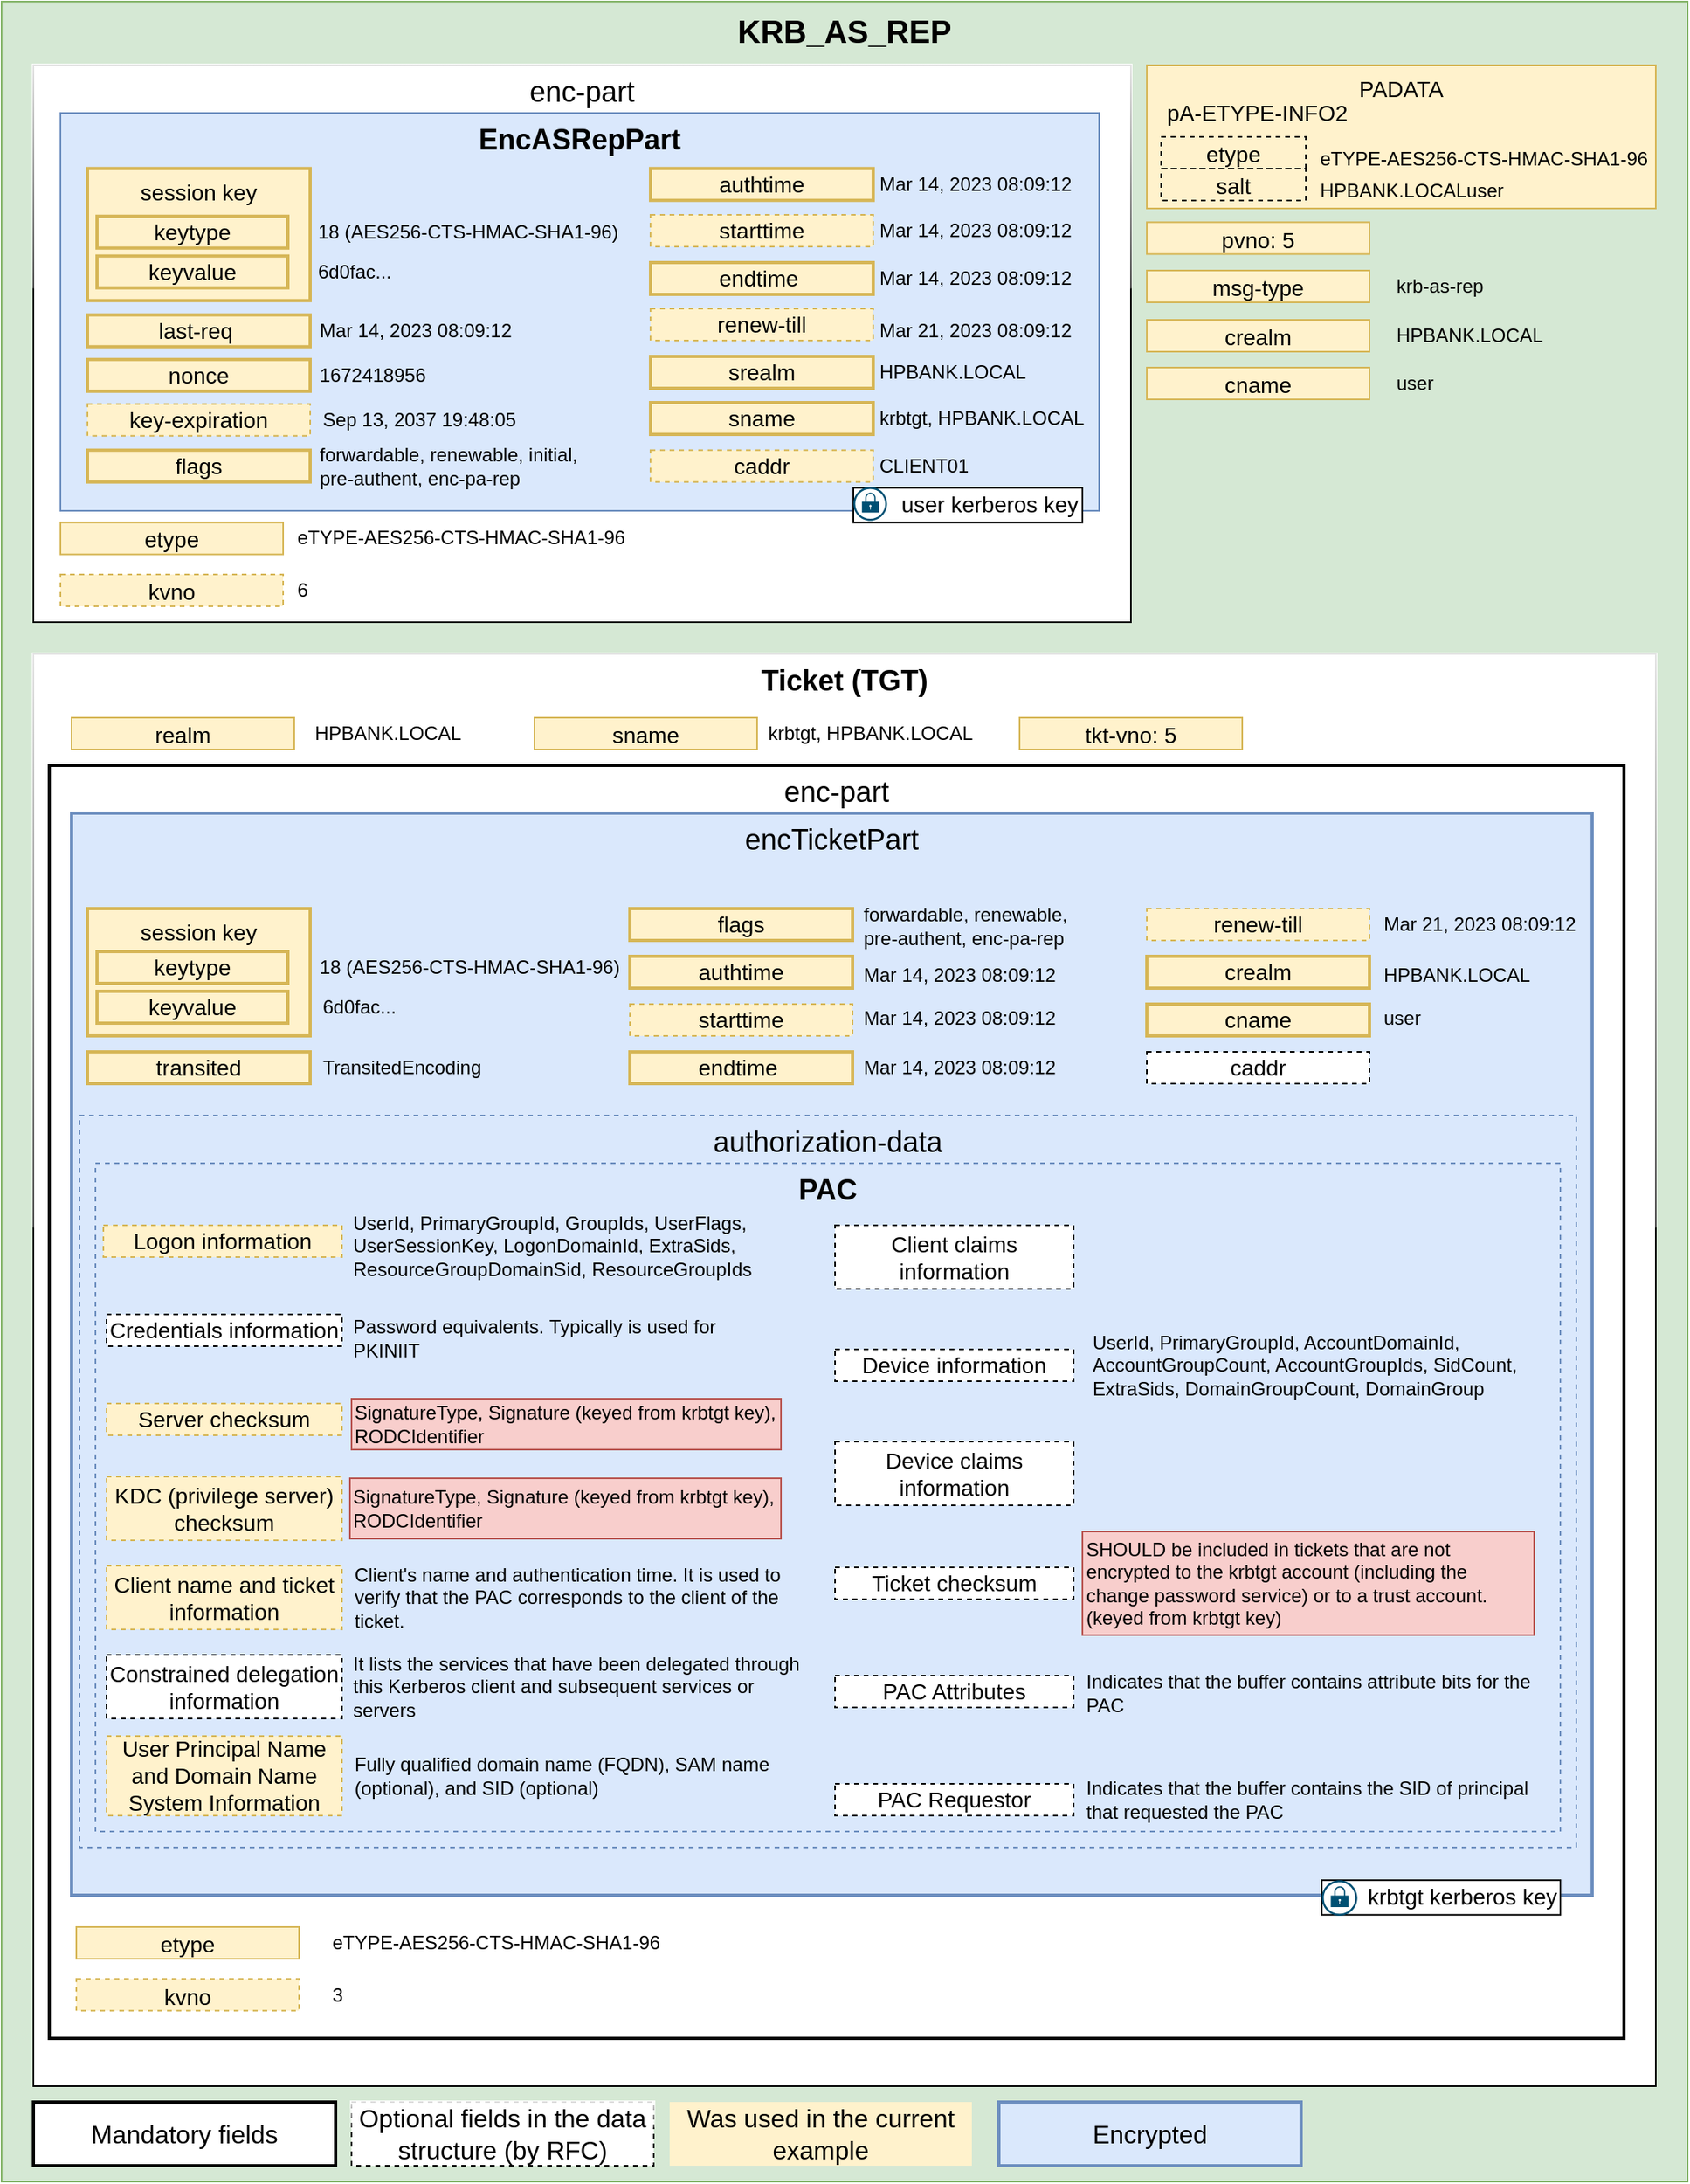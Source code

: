 <mxfile version="20.8.16" type="device"><diagram id="N02soGrRtOyZanOMdubN" name="Страница 1"><mxGraphModel dx="589" dy="818" grid="1" gridSize="10" guides="1" tooltips="1" connect="1" arrows="1" fold="1" page="1" pageScale="1" pageWidth="827" pageHeight="1169" math="0" shadow="0"><root><mxCell id="0"/><mxCell id="1" parent="0"/><mxCell id="UJhH1GYRB9HhaGVN5orc-39" value="df" style="rounded=0;whiteSpace=wrap;html=1;glass=1;labelBackgroundColor=none;strokeColor=default;strokeWidth=1;fontSize=18;fontColor=default;fillColor=default;" parent="1" vertex="1"><mxGeometry x="840" y="550" width="600" height="60" as="geometry"/></mxCell><mxCell id="UJhH1GYRB9HhaGVN5orc-40" value="&lt;b&gt;&lt;font style=&quot;font-size: 20px;&quot;&gt;KRB_AS_REP&lt;/font&gt;&lt;/b&gt;" style="rounded=0;whiteSpace=wrap;html=1;shadow=0;fontSize=14;fillColor=#d5e8d4;strokeColor=#82b366;verticalAlign=top;movable=1;resizable=1;rotatable=1;deletable=1;editable=1;connectable=1;" parent="1" vertex="1"><mxGeometry x="840" y="40" width="1060" height="1370" as="geometry"/></mxCell><mxCell id="UJhH1GYRB9HhaGVN5orc-41" value="&lt;b style=&quot;font-size: 18px;&quot;&gt;&lt;font style=&quot;font-size: 18px;&quot;&gt;Ticket (TGT)&lt;/font&gt;&lt;/b&gt;" style="rounded=0;whiteSpace=wrap;html=1;fontSize=18;verticalAlign=top;glass=1;" parent="1" vertex="1"><mxGeometry x="860" y="450" width="1020" height="900" as="geometry"/></mxCell><mxCell id="UJhH1GYRB9HhaGVN5orc-42" value="&lt;span style=&quot;color: rgb(0, 0, 0); font-family: Helvetica; font-size: 14px; font-style: normal; font-variant-ligatures: normal; font-variant-caps: normal; font-weight: 400; letter-spacing: normal; orphans: 2; text-indent: 0px; text-transform: none; widows: 2; word-spacing: 0px; -webkit-text-stroke-width: 0px; text-decoration-thickness: initial; text-decoration-style: initial; text-decoration-color: initial; float: none; display: inline !important;&quot;&gt;realm&lt;/span&gt;" style="text;whiteSpace=wrap;html=1;fontSize=16;align=center;verticalAlign=middle;strokeColor=#d6b656;fillColor=#fff2cc;labelBackgroundColor=none;" parent="1" vertex="1"><mxGeometry x="884" y="490" width="140" height="20" as="geometry"/></mxCell><mxCell id="UJhH1GYRB9HhaGVN5orc-43" value="&lt;span style=&quot;font-family: Helvetica; font-size: 14px; font-style: normal; font-variant-ligatures: normal; font-variant-caps: normal; font-weight: 400; letter-spacing: normal; orphans: 2; text-indent: 0px; text-transform: none; widows: 2; word-spacing: 0px; -webkit-text-stroke-width: 0px; text-decoration-thickness: initial; text-decoration-style: initial; text-decoration-color: initial; float: none; display: inline !important;&quot;&gt;sname&lt;/span&gt;" style="text;whiteSpace=wrap;html=1;fontSize=16;align=center;verticalAlign=middle;strokeColor=#d6b656;fillColor=#fff2cc;fontColor=default;labelBackgroundColor=none;" parent="1" vertex="1"><mxGeometry x="1175" y="490" width="140" height="20" as="geometry"/></mxCell><mxCell id="UJhH1GYRB9HhaGVN5orc-44" value="Mandatory fields" style="rounded=0;whiteSpace=wrap;html=1;strokeColor=default;fontSize=16;strokeWidth=2;" parent="1" vertex="1"><mxGeometry x="860" y="1360" width="190" height="40" as="geometry"/></mxCell><mxCell id="UJhH1GYRB9HhaGVN5orc-45" value="krbtgt, HPBANK.LOCAL" style="text;html=1;strokeColor=none;fillColor=none;align=left;verticalAlign=middle;whiteSpace=wrap;rounded=0;fontSize=12;" parent="1" vertex="1"><mxGeometry x="1320" y="490" width="160" height="20" as="geometry"/></mxCell><mxCell id="UJhH1GYRB9HhaGVN5orc-46" value="HPBANK.LOCAL" style="text;html=1;strokeColor=none;fillColor=none;align=left;verticalAlign=middle;whiteSpace=wrap;rounded=0;fontSize=12;" parent="1" vertex="1"><mxGeometry x="1035" y="490.002" width="140" height="20" as="geometry"/></mxCell><mxCell id="UJhH1GYRB9HhaGVN5orc-47" value="Optional fields in the data structure (by RFC)" style="rounded=0;whiteSpace=wrap;html=1;strokeColor=default;fontSize=16;strokeWidth=1;dashed=1;fontStyle=0;glass=1;" parent="1" vertex="1"><mxGeometry x="1060" y="1360" width="190" height="40" as="geometry"/></mxCell><mxCell id="UJhH1GYRB9HhaGVN5orc-48" value="Was used in the current example" style="rounded=0;whiteSpace=wrap;html=1;strokeColor=none;fontSize=16;strokeWidth=2;fillColor=#fff2cc;" parent="1" vertex="1"><mxGeometry x="1260" y="1360" width="190" height="40" as="geometry"/></mxCell><mxCell id="UJhH1GYRB9HhaGVN5orc-49" value="Encrypted" style="rounded=0;whiteSpace=wrap;html=1;strokeColor=#6c8ebf;fontSize=16;strokeWidth=2;fillColor=#dae8fc;" parent="1" vertex="1"><mxGeometry x="1467.01" y="1360" width="190" height="40" as="geometry"/></mxCell><mxCell id="UJhH1GYRB9HhaGVN5orc-50" value="enc-part" style="rounded=0;whiteSpace=wrap;html=1;glass=0;labelBackgroundColor=none;strokeColor=default;strokeWidth=2;fontSize=18;fontColor=default;fillColor=default;verticalAlign=top;shadow=0;" parent="1" vertex="1"><mxGeometry x="870" y="520" width="990" height="800" as="geometry"/></mxCell><mxCell id="UJhH1GYRB9HhaGVN5orc-102" value="&lt;span style=&quot;color: rgb(0, 0, 0); font-family: Helvetica; font-size: 14px; font-style: normal; font-variant-ligatures: normal; font-variant-caps: normal; font-weight: 400; letter-spacing: normal; orphans: 2; text-indent: 0px; text-transform: none; widows: 2; word-spacing: 0px; -webkit-text-stroke-width: 0px; text-decoration-thickness: initial; text-decoration-style: initial; text-decoration-color: initial; float: none; display: inline !important;&quot;&gt;etype&lt;/span&gt;" style="text;whiteSpace=wrap;html=1;fontSize=16;align=center;verticalAlign=middle;fillColor=#fff2cc;strokeColor=#d6b656;labelBackgroundColor=none;" parent="1" vertex="1"><mxGeometry x="887" y="1250" width="140" height="20" as="geometry"/></mxCell><mxCell id="UJhH1GYRB9HhaGVN5orc-103" value="&lt;span style=&quot;color: rgb(0, 0, 0); font-family: Helvetica; font-size: 14px; font-style: normal; font-variant-ligatures: normal; font-variant-caps: normal; font-weight: 400; letter-spacing: normal; orphans: 2; text-indent: 0px; text-transform: none; widows: 2; word-spacing: 0px; -webkit-text-stroke-width: 0px; text-decoration-thickness: initial; text-decoration-style: initial; text-decoration-color: initial; float: none; display: inline !important;&quot;&gt;kvno&lt;/span&gt;" style="text;whiteSpace=wrap;html=1;fontSize=16;align=center;verticalAlign=middle;fillColor=#fff2cc;strokeColor=#d6b656;labelBackgroundColor=none;dashed=1;" parent="1" vertex="1"><mxGeometry x="887" y="1282.64" width="140" height="20" as="geometry"/></mxCell><mxCell id="UJhH1GYRB9HhaGVN5orc-104" value="3" style="text;html=1;strokeColor=none;fillColor=none;align=left;verticalAlign=middle;whiteSpace=wrap;rounded=0;fontSize=12;" parent="1" vertex="1"><mxGeometry x="1045.66" y="1282.64" width="24.34" height="20" as="geometry"/></mxCell><mxCell id="UJhH1GYRB9HhaGVN5orc-105" value="eTYPE-AES256-CTS-HMAC-SHA1-96" style="text;html=1;strokeColor=none;fillColor=none;align=left;verticalAlign=middle;whiteSpace=wrap;rounded=0;fontSize=12;" parent="1" vertex="1"><mxGeometry x="1045.66" y="1250" width="214.34" height="20" as="geometry"/></mxCell><mxCell id="UJhH1GYRB9HhaGVN5orc-107" value="enc-part" style="rounded=0;whiteSpace=wrap;html=1;glass=1;labelBackgroundColor=none;strokeColor=default;strokeWidth=1;fontSize=18;fontColor=default;fillColor=default;verticalAlign=top;horizontal=1;" parent="1" vertex="1"><mxGeometry x="860" y="80" width="690" height="350" as="geometry"/></mxCell><mxCell id="UJhH1GYRB9HhaGVN5orc-115" value="EncASRepPart" style="rounded=0;whiteSpace=wrap;html=1;fontSize=18;verticalAlign=top;fontStyle=1;fillColor=#dae8fc;strokeColor=#6c8ebf;" parent="1" vertex="1"><mxGeometry x="877" y="110" width="653" height="250" as="geometry"/></mxCell><mxCell id="UJhH1GYRB9HhaGVN5orc-116" value="session key" style="rounded=0;whiteSpace=wrap;html=1;fontSize=14;strokeWidth=2;fillColor=#fff2cc;strokeColor=#d6b656;verticalAlign=top;" parent="1" vertex="1"><mxGeometry x="894" y="144.89" width="140" height="83" as="geometry"/></mxCell><mxCell id="UJhH1GYRB9HhaGVN5orc-117" value="&lt;font style=&quot;font-size: 14px;&quot;&gt;last-req&amp;nbsp;&lt;/font&gt;" style="rounded=0;whiteSpace=wrap;html=1;fontSize=14;strokeWidth=2;fillColor=#fff2cc;strokeColor=#d6b656;" parent="1" vertex="1"><mxGeometry x="894.001" y="236.89" width="140" height="20.0" as="geometry"/></mxCell><mxCell id="UJhH1GYRB9HhaGVN5orc-118" value="&lt;font style=&quot;font-size: 14px;&quot;&gt;nonce&lt;/font&gt;" style="rounded=0;whiteSpace=wrap;html=1;fontSize=14;strokeWidth=2;fillColor=#fff2cc;strokeColor=#d6b656;" parent="1" vertex="1"><mxGeometry x="894.001" y="264.89" width="140" height="20.0" as="geometry"/></mxCell><mxCell id="UJhH1GYRB9HhaGVN5orc-119" value="&lt;font style=&quot;font-size: 14px;&quot;&gt;key-expiration&lt;/font&gt;" style="rounded=0;whiteSpace=wrap;html=1;fontSize=14;dashed=1;fillColor=#fff2cc;strokeColor=#d6b656;" parent="1" vertex="1"><mxGeometry x="894.001" y="292.89" width="140" height="20.0" as="geometry"/></mxCell><mxCell id="UJhH1GYRB9HhaGVN5orc-120" value="&lt;font style=&quot;font-size: 14px;&quot;&gt;flags&lt;/font&gt;" style="rounded=0;whiteSpace=wrap;html=1;fontSize=14;strokeWidth=2;fillColor=#fff2cc;strokeColor=#d6b656;" parent="1" vertex="1"><mxGeometry x="894.001" y="321.89" width="140" height="20.0" as="geometry"/></mxCell><mxCell id="UJhH1GYRB9HhaGVN5orc-121" value="&lt;font style=&quot;font-size: 14px;&quot;&gt;authtime&lt;/font&gt;" style="rounded=0;whiteSpace=wrap;html=1;fontSize=14;strokeWidth=2;fillColor=#fff2cc;strokeColor=#d6b656;" parent="1" vertex="1"><mxGeometry x="1247.981" y="144.89" width="140" height="20.0" as="geometry"/></mxCell><mxCell id="UJhH1GYRB9HhaGVN5orc-122" value="&lt;font style=&quot;font-size: 14px;&quot;&gt;starttime&lt;/font&gt;" style="rounded=0;whiteSpace=wrap;html=1;fontSize=14;dashed=1;fillColor=#fff2cc;strokeColor=#d6b656;" parent="1" vertex="1"><mxGeometry x="1247.976" y="174" width="140" height="20.0" as="geometry"/></mxCell><mxCell id="UJhH1GYRB9HhaGVN5orc-123" value="&lt;font style=&quot;font-size: 14px;&quot;&gt;endtime&amp;nbsp;&lt;/font&gt;" style="rounded=0;whiteSpace=wrap;html=1;fontSize=14;strokeWidth=2;fillColor=#fff2cc;strokeColor=#d6b656;" parent="1" vertex="1"><mxGeometry x="1247.98" y="204" width="140" height="20" as="geometry"/></mxCell><mxCell id="UJhH1GYRB9HhaGVN5orc-124" value="&lt;font style=&quot;font-size: 14px;&quot;&gt;renew-till&lt;/font&gt;" style="rounded=0;whiteSpace=wrap;html=1;fontSize=14;strokeWidth=1;dashed=1;fillColor=#fff2cc;strokeColor=#d6b656;" parent="1" vertex="1"><mxGeometry x="1247.976" y="233" width="140" height="20.0" as="geometry"/></mxCell><mxCell id="UJhH1GYRB9HhaGVN5orc-125" value="&lt;font style=&quot;font-size: 14px;&quot;&gt;srealm&lt;/font&gt;" style="rounded=0;whiteSpace=wrap;html=1;fontSize=14;strokeWidth=2;fillColor=#fff2cc;strokeColor=#d6b656;" parent="1" vertex="1"><mxGeometry x="1247.976" y="263" width="140" height="20.0" as="geometry"/></mxCell><mxCell id="UJhH1GYRB9HhaGVN5orc-126" value="&lt;font style=&quot;font-size: 14px;&quot;&gt;sname&lt;/font&gt;" style="rounded=0;whiteSpace=wrap;html=1;fontSize=14;strokeWidth=2;fillColor=#fff2cc;strokeColor=#d6b656;" parent="1" vertex="1"><mxGeometry x="1247.976" y="292" width="140" height="20.0" as="geometry"/></mxCell><mxCell id="UJhH1GYRB9HhaGVN5orc-127" value="&lt;font style=&quot;font-size: 14px;&quot;&gt;caddr&lt;/font&gt;" style="rounded=0;whiteSpace=wrap;html=1;fontSize=14;dashed=1;fillColor=#fff2cc;strokeColor=#d6b656;" parent="1" vertex="1"><mxGeometry x="1247.976" y="321.89" width="140" height="20.0" as="geometry"/></mxCell><mxCell id="UJhH1GYRB9HhaGVN5orc-128" value="18 (AES256-CTS-HMAC-SHA1-96)" style="text;html=1;strokeColor=none;fillColor=none;align=left;verticalAlign=middle;whiteSpace=wrap;rounded=0;fontSize=12;" parent="1" vertex="1"><mxGeometry x="1036.75" y="174.89" width="193.25" height="20" as="geometry"/></mxCell><mxCell id="UJhH1GYRB9HhaGVN5orc-129" value="Mar 14, 2023 08:09:12" style="text;html=1;strokeColor=none;fillColor=none;align=left;verticalAlign=middle;whiteSpace=wrap;rounded=0;fontSize=12;" parent="1" vertex="1"><mxGeometry x="1038.413" y="236.89" width="133.011" height="20.0" as="geometry"/></mxCell><mxCell id="UJhH1GYRB9HhaGVN5orc-130" value="1672418956" style="text;html=1;strokeColor=none;fillColor=none;align=left;verticalAlign=middle;whiteSpace=wrap;rounded=0;fontSize=12;" parent="1" vertex="1"><mxGeometry x="1038.413" y="264.89" width="133.011" height="20.0" as="geometry"/></mxCell><mxCell id="UJhH1GYRB9HhaGVN5orc-131" value="Mar 14, 2023 08:09:12&amp;nbsp;" style="text;html=1;strokeColor=none;fillColor=none;align=left;verticalAlign=middle;whiteSpace=wrap;rounded=0;fontSize=12;" parent="1" vertex="1"><mxGeometry x="1390.493" y="144.89" width="133.011" height="20.0" as="geometry"/></mxCell><mxCell id="UJhH1GYRB9HhaGVN5orc-132" value="Mar 14, 2023 08:09:12&amp;nbsp;" style="text;html=1;strokeColor=none;fillColor=none;align=left;verticalAlign=middle;whiteSpace=wrap;rounded=0;fontSize=12;" parent="1" vertex="1"><mxGeometry x="1390.488" y="174" width="133.011" height="20.0" as="geometry"/></mxCell><mxCell id="UJhH1GYRB9HhaGVN5orc-133" value="Mar 14, 2023 08:09:12&amp;nbsp;" style="text;html=1;strokeColor=none;fillColor=none;align=left;verticalAlign=middle;whiteSpace=wrap;rounded=0;fontSize=12;" parent="1" vertex="1"><mxGeometry x="1390.488" y="204" width="133.011" height="20.0" as="geometry"/></mxCell><mxCell id="UJhH1GYRB9HhaGVN5orc-134" value="Mar 21, 2023 08:09:12&amp;nbsp;" style="text;whiteSpace=wrap;html=1;fontSize=12;" parent="1" vertex="1"><mxGeometry x="1390.488" y="233" width="133.011" height="20.0" as="geometry"/></mxCell><mxCell id="UJhH1GYRB9HhaGVN5orc-135" value="HPBANK.LOCAL" style="text;html=1;strokeColor=none;fillColor=none;align=left;verticalAlign=middle;whiteSpace=wrap;rounded=0;fontSize=12;" parent="1" vertex="1"><mxGeometry x="1390.488" y="263" width="133.011" height="20.0" as="geometry"/></mxCell><mxCell id="UJhH1GYRB9HhaGVN5orc-136" value="" style="group;" parent="1" vertex="1" connectable="0"><mxGeometry x="1405.499" y="344.997" width="114.01" height="22.363" as="geometry"/></mxCell><mxCell id="UJhH1GYRB9HhaGVN5orc-137" value="user kerberos key" style="rounded=0;whiteSpace=wrap;html=1;shadow=0;fontSize=14;align=right;" parent="UJhH1GYRB9HhaGVN5orc-136" vertex="1"><mxGeometry x="-30" y="0.6" width="144.01" height="21.76" as="geometry"/></mxCell><mxCell id="UJhH1GYRB9HhaGVN5orc-139" value="krbtgt, HPBANK.LOCAL" style="text;html=1;strokeColor=none;fillColor=none;align=left;verticalAlign=middle;whiteSpace=wrap;rounded=0;fontSize=12;" parent="1" vertex="1"><mxGeometry x="1390.49" y="292" width="152.51" height="20" as="geometry"/></mxCell><mxCell id="UJhH1GYRB9HhaGVN5orc-140" value="forwardable, renewable, initial, pre-authent, enc-pa-rep" style="text;html=1;strokeColor=none;fillColor=none;align=left;verticalAlign=middle;whiteSpace=wrap;rounded=0;fontSize=12;" parent="1" vertex="1"><mxGeometry x="1038.41" y="310.68" width="174.34" height="42.42" as="geometry"/></mxCell><mxCell id="UJhH1GYRB9HhaGVN5orc-142" value="&lt;span style=&quot;color: rgb(0, 0, 0); font-family: Helvetica; font-size: 14px; font-style: normal; font-variant-ligatures: normal; font-variant-caps: normal; font-weight: 400; letter-spacing: normal; orphans: 2; text-indent: 0px; text-transform: none; widows: 2; word-spacing: 0px; -webkit-text-stroke-width: 0px; text-decoration-thickness: initial; text-decoration-style: initial; text-decoration-color: initial; float: none; display: inline !important;&quot;&gt;etype&lt;/span&gt;" style="text;whiteSpace=wrap;html=1;fontSize=16;align=center;verticalAlign=middle;fillColor=#fff2cc;strokeColor=#d6b656;labelBackgroundColor=none;" parent="1" vertex="1"><mxGeometry x="877" y="367.36" width="140" height="20" as="geometry"/></mxCell><mxCell id="UJhH1GYRB9HhaGVN5orc-143" value="&lt;span style=&quot;color: rgb(0, 0, 0); font-family: Helvetica; font-size: 14px; font-style: normal; font-variant-ligatures: normal; font-variant-caps: normal; font-weight: 400; letter-spacing: normal; orphans: 2; text-indent: 0px; text-transform: none; widows: 2; word-spacing: 0px; -webkit-text-stroke-width: 0px; text-decoration-thickness: initial; text-decoration-style: initial; text-decoration-color: initial; float: none; display: inline !important;&quot;&gt;kvno&lt;/span&gt;" style="text;whiteSpace=wrap;html=1;fontSize=16;align=center;verticalAlign=middle;fillColor=#fff2cc;strokeColor=#d6b656;labelBackgroundColor=none;dashed=1;" parent="1" vertex="1"><mxGeometry x="877" y="400" width="140" height="20" as="geometry"/></mxCell><mxCell id="UJhH1GYRB9HhaGVN5orc-144" value="6" style="text;html=1;strokeColor=none;fillColor=none;align=left;verticalAlign=middle;whiteSpace=wrap;rounded=0;fontSize=12;" parent="1" vertex="1"><mxGeometry x="1024" y="400" width="34.34" height="20" as="geometry"/></mxCell><mxCell id="UJhH1GYRB9HhaGVN5orc-145" value="eTYPE-AES256-CTS-HMAC-SHA1-96" style="text;html=1;strokeColor=none;fillColor=none;align=left;verticalAlign=middle;whiteSpace=wrap;rounded=0;fontSize=12;" parent="1" vertex="1"><mxGeometry x="1024" y="367.36" width="214.34" height="20" as="geometry"/></mxCell><mxCell id="UJhH1GYRB9HhaGVN5orc-146" value="PADATA" style="rounded=0;whiteSpace=wrap;html=1;fontSize=14;verticalAlign=top;fillColor=#fff2cc;strokeColor=#d6b656;" parent="1" vertex="1"><mxGeometry x="1560" y="80" width="320" height="90" as="geometry"/></mxCell><mxCell id="UJhH1GYRB9HhaGVN5orc-147" value="pA-ETYPE-INFO2" style="text;html=1;strokeColor=none;fillColor=none;align=center;verticalAlign=middle;whiteSpace=wrap;rounded=0;shadow=0;fontSize=14;" parent="1" vertex="1"><mxGeometry x="1569" y="95" width="121" height="30" as="geometry"/></mxCell><mxCell id="UJhH1GYRB9HhaGVN5orc-148" value="&lt;span style=&quot;color: rgb(0, 0, 0); font-family: Helvetica; font-size: 14px; font-style: normal; font-variant-ligatures: normal; font-variant-caps: normal; font-weight: 400; letter-spacing: normal; orphans: 2; text-indent: 0px; text-transform: none; widows: 2; word-spacing: 0px; -webkit-text-stroke-width: 0px; text-decoration-thickness: initial; text-decoration-style: initial; text-decoration-color: initial; float: none; display: inline !important;&quot;&gt;etype&lt;/span&gt;" style="text;whiteSpace=wrap;html=1;fontSize=16;strokeColor=default;dashed=1;align=center;verticalAlign=middle;labelBackgroundColor=none;" parent="1" vertex="1"><mxGeometry x="1569" y="125" width="91" height="20" as="geometry"/></mxCell><mxCell id="UJhH1GYRB9HhaGVN5orc-149" value="eTYPE-AES256-CTS-HMAC-SHA1-96" style="text;whiteSpace=wrap;html=1;fontSize=12;" parent="1" vertex="1"><mxGeometry x="1667.01" y="125" width="212" height="25" as="geometry"/></mxCell><mxCell id="UJhH1GYRB9HhaGVN5orc-150" value="&lt;span style=&quot;color: rgb(0, 0, 0); font-family: Helvetica; font-size: 14px; font-style: normal; font-variant-ligatures: normal; font-variant-caps: normal; font-weight: 400; letter-spacing: normal; orphans: 2; text-indent: 0px; text-transform: none; widows: 2; word-spacing: 0px; -webkit-text-stroke-width: 0px; text-decoration-thickness: initial; text-decoration-style: initial; text-decoration-color: initial; float: none; display: inline !important;&quot;&gt;salt&lt;/span&gt;" style="text;whiteSpace=wrap;html=1;fontSize=16;strokeColor=default;dashed=1;align=center;verticalAlign=middle;labelBackgroundColor=none;" parent="1" vertex="1"><mxGeometry x="1569" y="145" width="91" height="20" as="geometry"/></mxCell><mxCell id="UJhH1GYRB9HhaGVN5orc-151" value="HPBANK.LOCALuser" style="text;whiteSpace=wrap;html=1;fontSize=12;" parent="1" vertex="1"><mxGeometry x="1667.01" y="145" width="212" height="25" as="geometry"/></mxCell><mxCell id="UJhH1GYRB9HhaGVN5orc-152" value="&lt;span style=&quot;color: rgb(0, 0, 0); font-family: Helvetica; font-size: 14px; font-style: normal; font-variant-ligatures: normal; font-variant-caps: normal; font-weight: 400; letter-spacing: normal; orphans: 2; text-indent: 0px; text-transform: none; widows: 2; word-spacing: 0px; -webkit-text-stroke-width: 0px; text-decoration-thickness: initial; text-decoration-style: initial; text-decoration-color: initial; float: none; display: inline !important;&quot;&gt;crealm&lt;/span&gt;" style="text;whiteSpace=wrap;html=1;fontSize=16;align=center;verticalAlign=middle;fillColor=#fff2cc;strokeColor=#d6b656;labelBackgroundColor=none;" parent="1" vertex="1"><mxGeometry x="1560" y="240" width="140" height="20" as="geometry"/></mxCell><mxCell id="UJhH1GYRB9HhaGVN5orc-153" value="&lt;span style=&quot;color: rgb(0, 0, 0); font-family: Helvetica; font-size: 14px; font-style: normal; font-variant-ligatures: normal; font-variant-caps: normal; font-weight: 400; letter-spacing: normal; orphans: 2; text-indent: 0px; text-transform: none; widows: 2; word-spacing: 0px; -webkit-text-stroke-width: 0px; text-decoration-thickness: initial; text-decoration-style: initial; text-decoration-color: initial; float: none; display: inline !important;&quot;&gt;pvno: 5&lt;/span&gt;" style="text;whiteSpace=wrap;html=1;fontSize=16;align=center;verticalAlign=middle;fillColor=#fff2cc;strokeColor=#d6b656;labelBackgroundColor=none;" parent="1" vertex="1"><mxGeometry x="1560" y="178.68" width="140" height="20" as="geometry"/></mxCell><mxCell id="UJhH1GYRB9HhaGVN5orc-154" value="&lt;span style=&quot;color: rgb(0, 0, 0); font-family: Helvetica; font-size: 14px; font-style: normal; font-variant-ligatures: normal; font-variant-caps: normal; font-weight: 400; letter-spacing: normal; orphans: 2; text-indent: 0px; text-transform: none; widows: 2; word-spacing: 0px; -webkit-text-stroke-width: 0px; text-decoration-thickness: initial; text-decoration-style: initial; text-decoration-color: initial; float: none; display: inline !important;&quot;&gt;msg-type&lt;/span&gt;" style="text;whiteSpace=wrap;html=1;fontSize=16;align=center;verticalAlign=middle;fillColor=#fff2cc;strokeColor=#d6b656;labelBackgroundColor=none;" parent="1" vertex="1"><mxGeometry x="1560" y="209" width="140" height="20" as="geometry"/></mxCell><mxCell id="UJhH1GYRB9HhaGVN5orc-155" value="&lt;span style=&quot;color: rgb(0, 0, 0); font-family: Helvetica; font-size: 14px; font-style: normal; font-variant-ligatures: normal; font-variant-caps: normal; font-weight: 400; letter-spacing: normal; orphans: 2; text-indent: 0px; text-transform: none; widows: 2; word-spacing: 0px; -webkit-text-stroke-width: 0px; text-decoration-thickness: initial; text-decoration-style: initial; text-decoration-color: initial; float: none; display: inline !important;&quot;&gt;cname&lt;/span&gt;" style="text;whiteSpace=wrap;html=1;fontSize=16;align=center;verticalAlign=middle;fillColor=#fff2cc;strokeColor=#d6b656;labelBackgroundColor=none;" parent="1" vertex="1"><mxGeometry x="1560" y="270" width="140" height="20" as="geometry"/></mxCell><mxCell id="UJhH1GYRB9HhaGVN5orc-156" value="krb-as-rep" style="text;html=1;strokeColor=none;fillColor=none;align=left;verticalAlign=middle;whiteSpace=wrap;rounded=0;fontSize=12;" parent="1" vertex="1"><mxGeometry x="1715.49" y="209" width="73.01" height="20" as="geometry"/></mxCell><mxCell id="UJhH1GYRB9HhaGVN5orc-157" value="HPBANK.LOCAL" style="text;html=1;strokeColor=none;fillColor=none;align=left;verticalAlign=middle;whiteSpace=wrap;rounded=0;fontSize=12;" parent="1" vertex="1"><mxGeometry x="1715.49" y="240" width="83.01" height="20" as="geometry"/></mxCell><mxCell id="UJhH1GYRB9HhaGVN5orc-158" value="user" style="text;html=1;strokeColor=none;fillColor=none;align=left;verticalAlign=middle;whiteSpace=wrap;rounded=0;fontSize=12;" parent="1" vertex="1"><mxGeometry x="1715.49" y="270" width="43.01" height="20" as="geometry"/></mxCell><mxCell id="UJhH1GYRB9HhaGVN5orc-159" value="Sep 13, 2037 19:48:05" style="text;html=1;strokeColor=none;fillColor=none;align=left;verticalAlign=middle;whiteSpace=wrap;rounded=0;fontSize=12;" parent="1" vertex="1"><mxGeometry x="1039.753" y="292.89" width="133.011" height="20.0" as="geometry"/></mxCell><mxCell id="UJhH1GYRB9HhaGVN5orc-160" value="CLIENT01" style="text;html=1;strokeColor=none;fillColor=none;align=left;verticalAlign=middle;whiteSpace=wrap;rounded=0;fontSize=12;" parent="1" vertex="1"><mxGeometry x="1390.49" y="321.89" width="152.51" height="20" as="geometry"/></mxCell><mxCell id="UJhH1GYRB9HhaGVN5orc-161" value="&lt;span style=&quot;font-family: Helvetica; font-size: 14px; font-style: normal; font-variant-ligatures: normal; font-variant-caps: normal; font-weight: 400; letter-spacing: normal; orphans: 2; text-indent: 0px; text-transform: none; widows: 2; word-spacing: 0px; -webkit-text-stroke-width: 0px; text-decoration-thickness: initial; text-decoration-style: initial; text-decoration-color: initial; float: none; display: inline !important;&quot;&gt;tkt-vno: 5&lt;/span&gt;" style="text;whiteSpace=wrap;html=1;fontSize=16;align=center;verticalAlign=middle;strokeColor=#d6b656;fillColor=#fff2cc;fontColor=default;labelBackgroundColor=none;" parent="1" vertex="1"><mxGeometry x="1480" y="490" width="140" height="20" as="geometry"/></mxCell><mxCell id="UJhH1GYRB9HhaGVN5orc-52" value="encTicketPart" style="rounded=0;whiteSpace=wrap;html=1;strokeWidth=2;fontSize=18;movable=1;resizable=1;rotatable=1;deletable=1;editable=1;connectable=1;fillColor=#dae8fc;strokeColor=#6c8ebf;verticalAlign=top;" parent="1" vertex="1"><mxGeometry x="884" y="550" width="956" height="680" as="geometry"/></mxCell><mxCell id="UJhH1GYRB9HhaGVN5orc-54" value="&lt;font style=&quot;font-size: 14px;&quot;&gt;crealm&lt;/font&gt;" style="rounded=0;whiteSpace=wrap;html=1;fontSize=14;strokeWidth=2;fillColor=#fff2cc;strokeColor=#d6b656;" parent="1" vertex="1"><mxGeometry x="1560" y="640.01" width="140" height="20" as="geometry"/></mxCell><mxCell id="UJhH1GYRB9HhaGVN5orc-55" value="&lt;font style=&quot;font-size: 14px;&quot;&gt;cname&lt;/font&gt;" style="rounded=0;whiteSpace=wrap;html=1;fontSize=14;strokeWidth=2;fillColor=#fff2cc;strokeColor=#d6b656;" parent="1" vertex="1"><mxGeometry x="1560" y="670.01" width="140" height="20" as="geometry"/></mxCell><mxCell id="UJhH1GYRB9HhaGVN5orc-56" value="&lt;font style=&quot;font-size: 14px;&quot;&gt;transited&lt;/font&gt;" style="rounded=0;whiteSpace=wrap;html=1;fontSize=14;strokeWidth=2;fillColor=#fff2cc;strokeColor=#d6b656;" parent="1" vertex="1"><mxGeometry x="894" y="699.98" width="140" height="20" as="geometry"/></mxCell><mxCell id="UJhH1GYRB9HhaGVN5orc-57" value="&lt;font style=&quot;font-size: 14px;&quot;&gt;flags&lt;/font&gt;" style="rounded=0;whiteSpace=wrap;html=1;fontSize=14;strokeWidth=2;fillColor=#fff2cc;strokeColor=#d6b656;" parent="1" vertex="1"><mxGeometry x="1235" y="609.99" width="140" height="20" as="geometry"/></mxCell><mxCell id="UJhH1GYRB9HhaGVN5orc-58" value="&lt;font style=&quot;font-size: 14px;&quot;&gt;authtime&lt;/font&gt;" style="rounded=0;whiteSpace=wrap;html=1;fontSize=14;strokeWidth=2;fillColor=#fff2cc;strokeColor=#d6b656;" parent="1" vertex="1"><mxGeometry x="1235" y="640" width="140" height="20" as="geometry"/></mxCell><mxCell id="UJhH1GYRB9HhaGVN5orc-59" value="&lt;font style=&quot;font-size: 14px;&quot;&gt;starttime&lt;/font&gt;" style="rounded=0;whiteSpace=wrap;html=1;fontSize=14;dashed=1;fillColor=#fff2cc;strokeColor=#d6b656;" parent="1" vertex="1"><mxGeometry x="1235" y="670" width="140" height="20" as="geometry"/></mxCell><mxCell id="UJhH1GYRB9HhaGVN5orc-60" value="&lt;font style=&quot;font-size: 14px;&quot;&gt;endtime&amp;nbsp;&lt;/font&gt;" style="rounded=0;whiteSpace=wrap;html=1;fontSize=14;strokeWidth=2;fillColor=#fff2cc;strokeColor=#d6b656;" parent="1" vertex="1"><mxGeometry x="1235" y="699.992" width="140" height="20" as="geometry"/></mxCell><mxCell id="UJhH1GYRB9HhaGVN5orc-61" value="&lt;font style=&quot;font-size: 14px;&quot;&gt;renew-till&lt;/font&gt;" style="rounded=0;whiteSpace=wrap;html=1;fontSize=14;strokeWidth=1;dashed=1;fillColor=#fff2cc;strokeColor=#d6b656;" parent="1" vertex="1"><mxGeometry x="1560" y="609.99" width="140" height="20" as="geometry"/></mxCell><mxCell id="UJhH1GYRB9HhaGVN5orc-62" value="&lt;font style=&quot;font-size: 14px;&quot;&gt;caddr&lt;/font&gt;" style="rounded=0;whiteSpace=wrap;html=1;fontSize=14;dashed=1;" parent="1" vertex="1"><mxGeometry x="1560" y="700.011" width="140" height="20" as="geometry"/></mxCell><mxCell id="UJhH1GYRB9HhaGVN5orc-64" value="HPBANK.LOCAL" style="text;html=1;strokeColor=none;fillColor=none;align=left;verticalAlign=middle;whiteSpace=wrap;rounded=0;fontSize=12;" parent="1" vertex="1"><mxGeometry x="1707" y="642.0" width="104.5" height="20" as="geometry"/></mxCell><mxCell id="UJhH1GYRB9HhaGVN5orc-65" value="forwardable, renewable, pre-authent, enc-pa-rep" style="text;html=1;strokeColor=none;fillColor=none;align=left;verticalAlign=middle;whiteSpace=wrap;rounded=0;fontSize=12;" parent="1" vertex="1"><mxGeometry x="1380" y="599.57" width="140" height="42.42" as="geometry"/></mxCell><mxCell id="UJhH1GYRB9HhaGVN5orc-66" value="TransitedEncoding" style="text;html=1;strokeColor=none;fillColor=none;align=left;verticalAlign=middle;whiteSpace=wrap;rounded=0;fontSize=12;" parent="1" vertex="1"><mxGeometry x="1040" y="699.996" width="140" height="20" as="geometry"/></mxCell><mxCell id="UJhH1GYRB9HhaGVN5orc-67" value="user" style="text;html=1;strokeColor=none;fillColor=none;align=left;verticalAlign=middle;whiteSpace=wrap;rounded=0;fontSize=12;" parent="1" vertex="1"><mxGeometry x="1707" y="668.8" width="44.5" height="20" as="geometry"/></mxCell><mxCell id="UJhH1GYRB9HhaGVN5orc-68" value="" style="group" parent="1" vertex="1" connectable="0"><mxGeometry x="1700" y="1219.997" width="120" height="22.363" as="geometry"/></mxCell><mxCell id="UJhH1GYRB9HhaGVN5orc-69" value="krbtgt kerberos key" style="rounded=0;whiteSpace=wrap;html=1;shadow=0;fontSize=14;align=right;" parent="UJhH1GYRB9HhaGVN5orc-68" vertex="1"><mxGeometry x="-30" y="0.6" width="150" height="21.76" as="geometry"/></mxCell><mxCell id="UJhH1GYRB9HhaGVN5orc-71" value="&lt;font style=&quot;font-size: 18px;&quot;&gt;authorization-data&lt;/font&gt;" style="rounded=0;whiteSpace=wrap;html=1;strokeColor=#6c8ebf;dashed=1;fillColor=#dae8fc;verticalAlign=top;" parent="1" vertex="1"><mxGeometry x="889" y="740" width="941" height="460" as="geometry"/></mxCell><mxCell id="UJhH1GYRB9HhaGVN5orc-72" value="&lt;font style=&quot;font-size: 18px;&quot;&gt;&lt;b&gt;PAC&lt;/b&gt;&lt;/font&gt;" style="rounded=0;whiteSpace=wrap;html=1;dashed=1;strokeColor=#6c8ebf;fillColor=#dae8fc;verticalAlign=top;" parent="1" vertex="1"><mxGeometry x="899" y="770" width="921" height="420" as="geometry"/></mxCell><mxCell id="UJhH1GYRB9HhaGVN5orc-73" value="&lt;font style=&quot;font-size: 14px;&quot;&gt;Logon information&lt;/font&gt;" style="rounded=0;whiteSpace=wrap;html=1;fontSize=14;strokeWidth=1;dashed=1;labelBackgroundColor=none;fillColor=#fff2cc;strokeColor=#d6b656;" parent="1" vertex="1"><mxGeometry x="904" y="809.0" width="150" height="20" as="geometry"/></mxCell><mxCell id="UJhH1GYRB9HhaGVN5orc-74" value="UserId, PrimaryGroupId, GroupIds, UserFlags, UserSessionKey, LogonDomainId, ExtraSids, ResourceGroupDomainSid, ResourceGroupIds" style="text;whiteSpace=wrap;html=1;" parent="1" vertex="1"><mxGeometry x="1059" y="794" width="265" height="50" as="geometry"/></mxCell><mxCell id="UJhH1GYRB9HhaGVN5orc-75" value="&lt;font style=&quot;font-size: 14px;&quot;&gt;Credentials information&lt;/font&gt;" style="rounded=0;whiteSpace=wrap;html=1;fontSize=14;strokeWidth=1;dashed=1;" parent="1" vertex="1"><mxGeometry x="906" y="865" width="148" height="20" as="geometry"/></mxCell><mxCell id="UJhH1GYRB9HhaGVN5orc-76" value="&lt;span style=&quot;border-color: var(--border-color); color: rgb(0, 0, 0); font-family: Helvetica; font-size: 12px; font-style: normal; font-variant-ligatures: normal; font-variant-caps: normal; letter-spacing: normal; orphans: 2; text-align: left; text-indent: 0px; text-transform: none; widows: 2; word-spacing: 0px; -webkit-text-stroke-width: 0px; text-decoration-thickness: initial; text-decoration-style: initial; text-decoration-color: initial;&quot;&gt;P&lt;/span&gt;&lt;span style=&quot;color: rgb(0, 0, 0); font-family: Helvetica; font-size: 12px; font-style: normal; font-variant-ligatures: normal; font-variant-caps: normal; letter-spacing: normal; orphans: 2; text-align: left; text-indent: 0px; text-transform: none; widows: 2; word-spacing: 0px; -webkit-text-stroke-width: 0px; text-decoration-thickness: initial; text-decoration-style: initial; text-decoration-color: initial; float: none; display: inline !important;&quot;&gt;assword equivalents.&amp;nbsp;Typically is used for PKINIIT&lt;/span&gt;" style="text;whiteSpace=wrap;html=1;verticalAlign=middle;labelBackgroundColor=none;" parent="1" vertex="1"><mxGeometry x="1059" y="861" width="271" height="37" as="geometry"/></mxCell><mxCell id="UJhH1GYRB9HhaGVN5orc-77" value="&lt;font style=&quot;font-size: 14px;&quot;&gt;Server checksum&lt;/font&gt;" style="rounded=0;whiteSpace=wrap;html=1;fontSize=14;strokeWidth=1;dashed=1;fillColor=#fff2cc;strokeColor=#d6b656;" parent="1" vertex="1"><mxGeometry x="906" y="921" width="148" height="20" as="geometry"/></mxCell><mxCell id="UJhH1GYRB9HhaGVN5orc-78" value="&lt;p data-pm-slice=&quot;1 1 [&amp;quot;table&amp;quot;,{},&amp;quot;tr&amp;quot;,{},&amp;quot;td&amp;quot;,{&amp;quot;colspan&amp;quot;:1,&amp;quot;rowspan&amp;quot;:1,&amp;quot;alignment&amp;quot;:&amp;quot;&amp;quot;}]&quot;&gt;SignatureType, Signature (keyed from krbtgt key), RODCIdentifier&lt;/p&gt;" style="text;whiteSpace=wrap;html=1;align=left;verticalAlign=middle;fillColor=#f8cecc;strokeColor=#b85450;" parent="1" vertex="1"><mxGeometry x="1060" y="918" width="270" height="32" as="geometry"/></mxCell><mxCell id="UJhH1GYRB9HhaGVN5orc-79" value="&lt;font style=&quot;font-size: 14px;&quot;&gt;KDC (privilege server) checksum&lt;/font&gt;" style="rounded=0;whiteSpace=wrap;html=1;fontSize=14;strokeWidth=1;dashed=1;fillColor=#fff2cc;strokeColor=#d6b656;" parent="1" vertex="1"><mxGeometry x="906" y="967" width="148" height="40" as="geometry"/></mxCell><mxCell id="UJhH1GYRB9HhaGVN5orc-80" value="&lt;font style=&quot;font-size: 14px;&quot;&gt;Client name and ticket information&lt;/font&gt;" style="rounded=0;whiteSpace=wrap;html=1;fontSize=14;strokeWidth=1;dashed=1;fillColor=#fff2cc;strokeColor=#d6b656;" parent="1" vertex="1"><mxGeometry x="906" y="1023" width="148" height="40" as="geometry"/></mxCell><mxCell id="UJhH1GYRB9HhaGVN5orc-81" value="&lt;p data-pm-slice=&quot;1 1 [&amp;quot;table&amp;quot;,{},&amp;quot;tr&amp;quot;,{},&amp;quot;td&amp;quot;,{&amp;quot;colspan&amp;quot;:1,&amp;quot;rowspan&amp;quot;:1,&amp;quot;alignment&amp;quot;:&amp;quot;&amp;quot;}]&quot;&gt;SignatureType, Signature (keyed from krbtgt key), RODCIdentifier&lt;/p&gt;" style="text;whiteSpace=wrap;html=1;align=left;verticalAlign=middle;fillColor=#f8cecc;strokeColor=#b85450;" parent="1" vertex="1"><mxGeometry x="1059" y="968" width="271" height="38" as="geometry"/></mxCell><mxCell id="UJhH1GYRB9HhaGVN5orc-82" value="&lt;font style=&quot;font-size: 14px;&quot;&gt;Constrained delegation information&lt;/font&gt;" style="rounded=0;whiteSpace=wrap;html=1;fontSize=14;strokeWidth=1;dashed=1;" parent="1" vertex="1"><mxGeometry x="906" y="1079" width="148" height="40" as="geometry"/></mxCell><mxCell id="UJhH1GYRB9HhaGVN5orc-83" value="&lt;font style=&quot;font-size: 14px;&quot;&gt;User Principal Name and Domain Name System Information&lt;/font&gt;" style="rounded=0;whiteSpace=wrap;html=1;fontSize=14;strokeWidth=1;dashed=1;fillColor=#fff2cc;strokeColor=#d6b656;" parent="1" vertex="1"><mxGeometry x="906" y="1130" width="148" height="50" as="geometry"/></mxCell><mxCell id="UJhH1GYRB9HhaGVN5orc-85" value="&lt;p data-pm-slice=&quot;1 1 [&amp;quot;table&amp;quot;,{},&amp;quot;tr&amp;quot;,{},&amp;quot;td&amp;quot;,{&amp;quot;colspan&amp;quot;:1,&amp;quot;rowspan&amp;quot;:1,&amp;quot;alignment&amp;quot;:&amp;quot;&amp;quot;}]&quot;&gt;Fully qualified domain name (FQDN), SAM name (optional), and SID (optional)&lt;/p&gt;" style="text;whiteSpace=wrap;html=1;align=left;verticalAlign=middle;" parent="1" vertex="1"><mxGeometry x="1060" y="1145" width="284" height="20" as="geometry"/></mxCell><mxCell id="UJhH1GYRB9HhaGVN5orc-86" value="&lt;font style=&quot;font-size: 14px;&quot;&gt;Client claims information&lt;/font&gt;" style="rounded=0;whiteSpace=wrap;html=1;fontSize=14;strokeWidth=1;dashed=1;" parent="1" vertex="1"><mxGeometry x="1364" y="809.0" width="150" height="40" as="geometry"/></mxCell><mxCell id="UJhH1GYRB9HhaGVN5orc-87" value="&lt;font style=&quot;font-size: 14px;&quot;&gt;Device information&lt;/font&gt;" style="rounded=0;whiteSpace=wrap;html=1;fontSize=14;strokeWidth=1;dashed=1;" parent="1" vertex="1"><mxGeometry x="1364" y="887" width="150" height="20" as="geometry"/></mxCell><mxCell id="UJhH1GYRB9HhaGVN5orc-88" value="&lt;p data-pm-slice=&quot;1 1 [&amp;quot;table&amp;quot;,{},&amp;quot;tr&amp;quot;,{},&amp;quot;td&amp;quot;,{&amp;quot;colspan&amp;quot;:1,&amp;quot;rowspan&amp;quot;:1,&amp;quot;alignment&amp;quot;:&amp;quot;&amp;quot;}]&quot;&gt;UserId, PrimaryGroupId, AccountDomainId, AccountGroupCount, AccountGroupIds, SidCount, ExtraSids, DomainGroupCount, DomainGroup&lt;/p&gt;" style="text;whiteSpace=wrap;html=1;align=left;verticalAlign=middle;" parent="1" vertex="1"><mxGeometry x="1523.5" y="867" width="284" height="60" as="geometry"/></mxCell><mxCell id="UJhH1GYRB9HhaGVN5orc-89" value="Device claims information" style="rounded=0;whiteSpace=wrap;html=1;fontSize=14;strokeWidth=1;dashed=1;" parent="1" vertex="1"><mxGeometry x="1364" y="945" width="150" height="40" as="geometry"/></mxCell><mxCell id="UJhH1GYRB9HhaGVN5orc-90" value="&lt;font style=&quot;font-size: 14px;&quot;&gt;Ticket checksum&lt;/font&gt;" style="rounded=0;whiteSpace=wrap;html=1;fontSize=14;strokeWidth=1;dashed=1;" parent="1" vertex="1"><mxGeometry x="1364" y="1024" width="150" height="20" as="geometry"/></mxCell><mxCell id="UJhH1GYRB9HhaGVN5orc-91" value="&lt;p data-pm-slice=&quot;1 1 [&amp;quot;table&amp;quot;,{},&amp;quot;tr&amp;quot;,{},&amp;quot;td&amp;quot;,{&amp;quot;colspan&amp;quot;:1,&amp;quot;rowspan&amp;quot;:1,&amp;quot;alignment&amp;quot;:&amp;quot;&amp;quot;}]&quot;&gt;SHOULD be included in tickets that are not encrypted to the krbtgt account (including the change password service) or to a trust account.(keyed from krbtgt key)&lt;/p&gt;" style="text;whiteSpace=wrap;html=1;align=left;verticalAlign=middle;fillColor=#f8cecc;strokeColor=#b85450;" parent="1" vertex="1"><mxGeometry x="1519.51" y="1001.5" width="284" height="65" as="geometry"/></mxCell><mxCell id="UJhH1GYRB9HhaGVN5orc-92" value="&lt;font style=&quot;font-size: 14px;&quot;&gt;PAC Attributes&lt;/font&gt;" style="rounded=0;whiteSpace=wrap;html=1;fontSize=14;strokeWidth=1;dashed=1;" parent="1" vertex="1"><mxGeometry x="1364" y="1092" width="150" height="20" as="geometry"/></mxCell><mxCell id="UJhH1GYRB9HhaGVN5orc-93" value="&lt;font style=&quot;font-size: 14px;&quot;&gt;PAC Requestor&lt;/font&gt;" style="rounded=0;whiteSpace=wrap;html=1;fontSize=14;strokeWidth=1;dashed=1;" parent="1" vertex="1"><mxGeometry x="1364" y="1160" width="150" height="20" as="geometry"/></mxCell><mxCell id="UJhH1GYRB9HhaGVN5orc-94" value="&lt;p data-pm-slice=&quot;1 1 [&amp;quot;table&amp;quot;,{},&amp;quot;tr&amp;quot;,{},&amp;quot;td&amp;quot;,{&amp;quot;colspan&amp;quot;:1,&amp;quot;rowspan&amp;quot;:1,&amp;quot;alignment&amp;quot;:&amp;quot;&amp;quot;}]&quot;&gt;Indicates that the buffer contains the SID of principal that requested the PAC&lt;/p&gt;" style="text;whiteSpace=wrap;html=1;align=left;verticalAlign=middle;" parent="1" vertex="1"><mxGeometry x="1519.51" y="1155" width="284" height="30" as="geometry"/></mxCell><mxCell id="UJhH1GYRB9HhaGVN5orc-95" value="&lt;p data-pm-slice=&quot;1 1 [&amp;quot;table&amp;quot;,{},&amp;quot;tr&amp;quot;,{},&amp;quot;td&amp;quot;,{&amp;quot;colspan&amp;quot;:1,&amp;quot;rowspan&amp;quot;:1,&amp;quot;alignment&amp;quot;:&amp;quot;&amp;quot;}]&quot;&gt;Indicates that the buffer contains attribute bits for the PAC&lt;/p&gt;" style="text;whiteSpace=wrap;html=1;align=left;verticalAlign=middle;" parent="1" vertex="1"><mxGeometry x="1519.51" y="1087" width="284" height="32" as="geometry"/></mxCell><mxCell id="UJhH1GYRB9HhaGVN5orc-96" value="&lt;p data-pm-slice=&quot;1 1 [&amp;quot;table&amp;quot;,{},&amp;quot;tr&amp;quot;,{},&amp;quot;td&amp;quot;,{&amp;quot;colspan&amp;quot;:1,&amp;quot;rowspan&amp;quot;:1,&amp;quot;alignment&amp;quot;:&amp;quot;&amp;quot;}]&quot;&gt;Client's name and authentication time. It is used to verify that the PAC corresponds to the client of the ticket.&lt;/p&gt;" style="text;whiteSpace=wrap;html=1;align=left;verticalAlign=middle;" parent="1" vertex="1"><mxGeometry x="1060" y="1016" width="284" height="54" as="geometry"/></mxCell><mxCell id="UJhH1GYRB9HhaGVN5orc-97" value="&lt;p data-pm-slice=&quot;1 1 [&amp;quot;table&amp;quot;,{},&amp;quot;tr&amp;quot;,{},&amp;quot;td&amp;quot;,{&amp;quot;colspan&amp;quot;:1,&amp;quot;rowspan&amp;quot;:1,&amp;quot;alignment&amp;quot;:&amp;quot;&amp;quot;}]&quot;&gt;It lists the services that have been delegated through this Kerberos client and subsequent services or servers&lt;/p&gt;" style="text;whiteSpace=wrap;html=1;align=left;verticalAlign=middle;" parent="1" vertex="1"><mxGeometry x="1059" y="1072" width="284" height="54" as="geometry"/></mxCell><mxCell id="UJhH1GYRB9HhaGVN5orc-98" value="Mar 14, 2023 08:09:12&amp;nbsp;" style="text;html=1;strokeColor=none;fillColor=none;align=left;verticalAlign=middle;whiteSpace=wrap;rounded=0;fontSize=12;" parent="1" vertex="1"><mxGeometry x="1380" y="641.986" width="140" height="20" as="geometry"/></mxCell><mxCell id="UJhH1GYRB9HhaGVN5orc-99" value="Mar 14, 2023 08:09:12&amp;nbsp;" style="text;html=1;strokeColor=none;fillColor=none;align=left;verticalAlign=middle;whiteSpace=wrap;rounded=0;fontSize=12;" parent="1" vertex="1"><mxGeometry x="1380" y="668.786" width="140" height="20" as="geometry"/></mxCell><mxCell id="UJhH1GYRB9HhaGVN5orc-100" value="Mar 14, 2023 08:09:12&amp;nbsp;" style="text;html=1;strokeColor=none;fillColor=none;align=left;verticalAlign=middle;whiteSpace=wrap;rounded=0;fontSize=12;" parent="1" vertex="1"><mxGeometry x="1380" y="699.986" width="140" height="20" as="geometry"/></mxCell><mxCell id="UJhH1GYRB9HhaGVN5orc-101" value="Mar 21, 2023 08:09:12" style="text;html=1;strokeColor=none;fillColor=none;align=left;verticalAlign=middle;whiteSpace=wrap;rounded=0;fontSize=12;" parent="1" vertex="1"><mxGeometry x="1707" y="610.016" width="140" height="20" as="geometry"/></mxCell><mxCell id="pRJIBmdSBlUKKfQuekmD-1" value="&lt;font style=&quot;font-size: 14px;&quot;&gt;keytype&lt;/font&gt;" style="rounded=0;whiteSpace=wrap;html=1;fontSize=14;strokeWidth=2;fillColor=#fff2cc;strokeColor=#d6b656;" parent="1" vertex="1"><mxGeometry x="900" y="174.89" width="120" height="20" as="geometry"/></mxCell><mxCell id="pRJIBmdSBlUKKfQuekmD-2" value="&lt;font style=&quot;font-size: 14px;&quot;&gt;keyvalue&lt;/font&gt;" style="rounded=0;whiteSpace=wrap;html=1;fontSize=14;strokeWidth=2;fillColor=#fff2cc;strokeColor=#d6b656;" parent="1" vertex="1"><mxGeometry x="900" y="199.89" width="120" height="20" as="geometry"/></mxCell><mxCell id="pRJIBmdSBlUKKfQuekmD-3" value="6d0fac..." style="text;html=1;strokeColor=none;fillColor=none;align=left;verticalAlign=middle;whiteSpace=wrap;rounded=0;fontSize=12;" parent="1" vertex="1"><mxGeometry x="1036.753" y="199.89" width="133.011" height="20.0" as="geometry"/></mxCell><mxCell id="pRJIBmdSBlUKKfQuekmD-5" value="session key" style="rounded=0;whiteSpace=wrap;html=1;fontSize=14;strokeWidth=2;fillColor=#fff2cc;strokeColor=#d6b656;verticalAlign=top;fontStyle=0" parent="1" vertex="1"><mxGeometry x="894" y="609.99" width="140" height="79.99" as="geometry"/></mxCell><mxCell id="pRJIBmdSBlUKKfQuekmD-6" value="&lt;font style=&quot;font-size: 14px;&quot;&gt;keytype&lt;/font&gt;" style="rounded=0;whiteSpace=wrap;html=1;fontSize=14;strokeWidth=2;fillColor=#fff2cc;strokeColor=#d6b656;" parent="1" vertex="1"><mxGeometry x="900" y="636.98" width="120" height="20" as="geometry"/></mxCell><mxCell id="pRJIBmdSBlUKKfQuekmD-7" value="&lt;font style=&quot;font-size: 14px;&quot;&gt;keyvalue&lt;/font&gt;" style="rounded=0;whiteSpace=wrap;html=1;fontSize=14;strokeWidth=2;fillColor=#fff2cc;strokeColor=#d6b656;" parent="1" vertex="1"><mxGeometry x="900" y="661.98" width="120" height="20" as="geometry"/></mxCell><mxCell id="pRJIBmdSBlUKKfQuekmD-9" value="18 (AES256-CTS-HMAC-SHA1-96)" style="text;html=1;strokeColor=none;fillColor=none;align=left;verticalAlign=middle;whiteSpace=wrap;rounded=0;fontSize=12;" parent="1" vertex="1"><mxGeometry x="1038.41" y="636.98" width="200" height="20" as="geometry"/></mxCell><mxCell id="pRJIBmdSBlUKKfQuekmD-10" value="6d0fac..." style="text;html=1;strokeColor=none;fillColor=none;align=left;verticalAlign=middle;whiteSpace=wrap;rounded=0;fontSize=12;" parent="1" vertex="1"><mxGeometry x="1040.003" y="661.98" width="133.011" height="20.0" as="geometry"/></mxCell><mxCell id="UJhH1GYRB9HhaGVN5orc-138" value="" style="sketch=0;points=[[0.5,0,0],[1,0.5,0],[0.5,1,0],[0,0.5,0],[0.145,0.145,0],[0.856,0.145,0],[0.855,0.856,0],[0.145,0.855,0]];verticalLabelPosition=bottom;html=1;verticalAlign=top;aspect=fixed;align=center;pointerEvents=1;shape=mxgraph.cisco19.lock;fillColor=#005073;strokeColor=none;gradientColor=none;shadow=0;fontSize=14;" parent="1" vertex="1"><mxGeometry x="1375.497" y="344.997" width="21.246" height="21.246" as="geometry"/></mxCell><mxCell id="UJhH1GYRB9HhaGVN5orc-70" value="" style="sketch=0;points=[[0.5,0,0],[1,0.5,0],[0.5,1,0],[0,0.5,0],[0.145,0.145,0],[0.856,0.145,0],[0.855,0.856,0],[0.145,0.855,0]];verticalLabelPosition=bottom;html=1;verticalAlign=top;aspect=fixed;align=center;pointerEvents=1;shape=mxgraph.cisco19.lock;fillColor=#005073;strokeColor=none;gradientColor=none;shadow=0;fontSize=14;" parent="1" vertex="1"><mxGeometry x="1670" y="1220.597" width="22.362" height="22.362" as="geometry"/></mxCell></root></mxGraphModel></diagram></mxfile>
